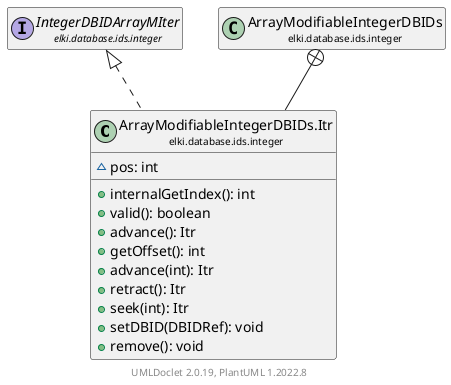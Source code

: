@startuml
    remove .*\.(Instance|Par|Parameterizer|Factory)$
    set namespaceSeparator none
    hide empty fields
    hide empty methods

    class "<size:14>ArrayModifiableIntegerDBIDs.Itr\n<size:10>elki.database.ids.integer" as elki.database.ids.integer.ArrayModifiableIntegerDBIDs.Itr [[ArrayModifiableIntegerDBIDs.Itr.html]] {
        ~pos: int
        +internalGetIndex(): int
        +valid(): boolean
        +advance(): Itr
        +getOffset(): int
        +advance(int): Itr
        +retract(): Itr
        +seek(int): Itr
        +setDBID(DBIDRef): void
        +remove(): void
    }

    interface "<size:14>IntegerDBIDArrayMIter\n<size:10>elki.database.ids.integer" as elki.database.ids.integer.IntegerDBIDArrayMIter [[IntegerDBIDArrayMIter.html]]
    class "<size:14>ArrayModifiableIntegerDBIDs\n<size:10>elki.database.ids.integer" as elki.database.ids.integer.ArrayModifiableIntegerDBIDs [[ArrayModifiableIntegerDBIDs.html]]

    elki.database.ids.integer.IntegerDBIDArrayMIter <|.. elki.database.ids.integer.ArrayModifiableIntegerDBIDs.Itr
    elki.database.ids.integer.ArrayModifiableIntegerDBIDs +-- elki.database.ids.integer.ArrayModifiableIntegerDBIDs.Itr

    center footer UMLDoclet 2.0.19, PlantUML 1.2022.8
@enduml
